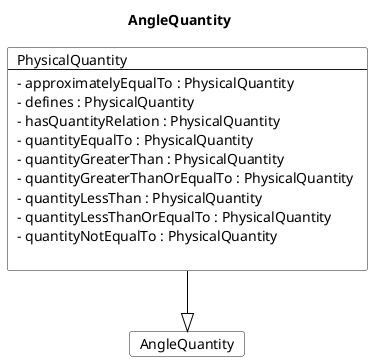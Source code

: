 @startuml
Title AngleQuantity 

Card AngleQuantity #fff [
AngleQuantity
]
Card PhysicalQuantity #fff [
PhysicalQuantity
----
- approximatelyEqualTo : PhysicalQuantity 
- defines : PhysicalQuantity 
- hasQuantityRelation : PhysicalQuantity 
- quantityEqualTo : PhysicalQuantity 
- quantityGreaterThan : PhysicalQuantity 
- quantityGreaterThanOrEqualTo : PhysicalQuantity 
- quantityLessThan : PhysicalQuantity 
- quantityLessThanOrEqualTo : PhysicalQuantity 
- quantityNotEqualTo : PhysicalQuantity 

]
PhysicalQuantity --|> AngleQuantity  #000 
@enduml